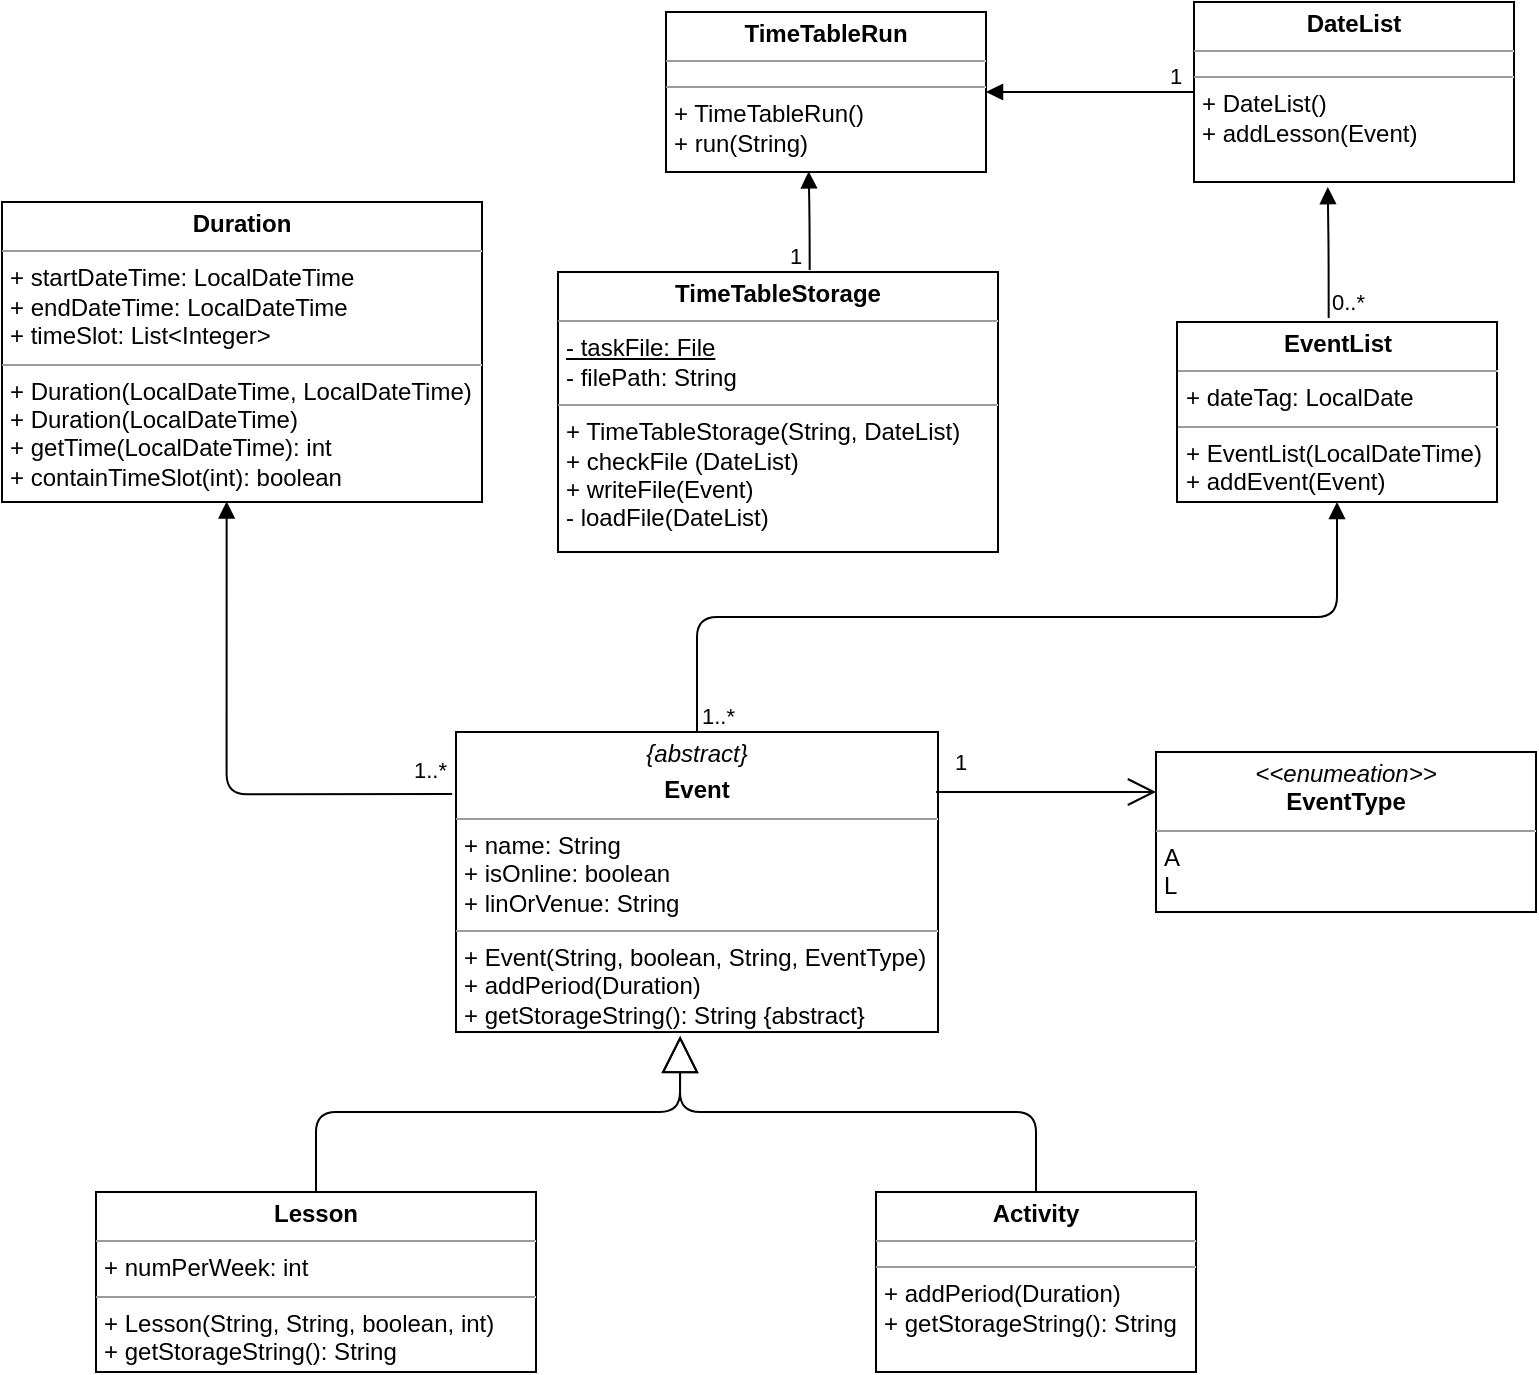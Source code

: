<mxfile version="13.9.2" type="github">
  <diagram id="9XVD74r8yh5lQiLcjH_A" name="Page-1">
    <mxGraphModel dx="1102" dy="557" grid="0" gridSize="10" guides="1" tooltips="1" connect="1" arrows="1" fold="1" page="0" pageScale="1" pageWidth="827" pageHeight="1169" math="0" shadow="0">
      <root>
        <mxCell id="0" />
        <mxCell id="1" parent="0" />
        <mxCell id="D09W5iZ9T6riWIHngCiJ-5" value="&lt;p style=&quot;margin: 0px ; margin-top: 4px ; text-align: center&quot;&gt;&lt;i&gt;{abstract}&lt;/i&gt;&lt;/p&gt;&lt;p style=&quot;margin: 0px ; margin-top: 4px ; text-align: center&quot;&gt;&lt;b&gt;Event&lt;/b&gt;&lt;/p&gt;&lt;hr size=&quot;1&quot;&gt;&lt;p style=&quot;margin: 0px ; margin-left: 4px&quot;&gt;+ name: String&lt;br&gt;+ isOnline: boolean&lt;/p&gt;&lt;p style=&quot;margin: 0px ; margin-left: 4px&quot;&gt;+ linOrVenue: String&lt;/p&gt;&lt;hr size=&quot;1&quot;&gt;&lt;p style=&quot;margin: 0px ; margin-left: 4px&quot;&gt;+ Event(String, boolean, String, EventType)&lt;br&gt;+ addPeriod(Duration)&lt;/p&gt;&lt;p style=&quot;margin: 0px ; margin-left: 4px&quot;&gt;+ getStorageString(): String&amp;nbsp;{abstract}&lt;/p&gt;" style="verticalAlign=top;align=left;overflow=fill;fontSize=12;fontFamily=Helvetica;html=1;" parent="1" vertex="1">
          <mxGeometry x="267" y="525" width="241" height="150" as="geometry" />
        </mxCell>
        <mxCell id="D09W5iZ9T6riWIHngCiJ-6" value="Extends" style="endArrow=block;endSize=16;endFill=0;entryX=0.465;entryY=1.013;entryDx=0;entryDy=0;entryPerimeter=0;html=1;fontColor=#FFFFFF;exitX=0.5;exitY=0;exitDx=0;exitDy=0;" parent="1" source="D09W5iZ9T6riWIHngCiJ-22" target="D09W5iZ9T6riWIHngCiJ-5" edge="1">
          <mxGeometry x="0.707" y="-30" width="160" relative="1" as="geometry">
            <mxPoint x="277" y="755" as="sourcePoint" />
            <mxPoint x="447" y="755" as="targetPoint" />
            <Array as="points">
              <mxPoint x="197" y="715" />
              <mxPoint x="379" y="715" />
            </Array>
            <mxPoint x="-30" y="30" as="offset" />
          </mxGeometry>
        </mxCell>
        <mxCell id="D09W5iZ9T6riWIHngCiJ-21" value="Extends" style="endArrow=block;endSize=16;endFill=0;entryX=0.465;entryY=1.013;entryDx=0;entryDy=0;entryPerimeter=0;html=1;fontColor=#FFFFFF;exitX=0.5;exitY=0;exitDx=0;exitDy=0;" parent="1" source="D09W5iZ9T6riWIHngCiJ-38" edge="1">
          <mxGeometry x="0.703" y="26" width="160" relative="1" as="geometry">
            <mxPoint x="557.32" y="754.56" as="sourcePoint" />
            <mxPoint x="379.065" y="677" as="targetPoint" />
            <Array as="points">
              <mxPoint x="557" y="715" />
              <mxPoint x="379" y="715" />
            </Array>
            <mxPoint x="26" y="26" as="offset" />
          </mxGeometry>
        </mxCell>
        <mxCell id="D09W5iZ9T6riWIHngCiJ-22" value="&lt;p style=&quot;margin: 0px ; margin-top: 4px ; text-align: center&quot;&gt;&lt;b&gt;Lesson&lt;/b&gt;&lt;/p&gt;&lt;hr size=&quot;1&quot;&gt;&lt;p style=&quot;margin: 0px ; margin-left: 4px&quot;&gt;+ numPerWeek: int&lt;/p&gt;&lt;hr size=&quot;1&quot;&gt;&lt;p style=&quot;margin: 0px ; margin-left: 4px&quot;&gt;+ Lesson(String, String, boolean, int)&lt;/p&gt;&lt;p style=&quot;margin: 0px ; margin-left: 4px&quot;&gt;+ getStorageString(): String&lt;/p&gt;" style="verticalAlign=top;align=left;overflow=fill;fontSize=12;fontFamily=Helvetica;html=1;" parent="1" vertex="1">
          <mxGeometry x="87" y="755" width="220" height="90" as="geometry" />
        </mxCell>
        <mxCell id="D09W5iZ9T6riWIHngCiJ-38" value="&lt;p style=&quot;margin: 0px ; margin-top: 4px ; text-align: center&quot;&gt;&lt;b&gt;Activity&lt;/b&gt;&lt;/p&gt;&lt;hr size=&quot;1&quot;&gt;&lt;p style=&quot;margin: 0px 0px 0px 4px ; line-height: 0%&quot;&gt;&lt;br&gt;&lt;/p&gt;&lt;hr size=&quot;1&quot;&gt;&lt;p style=&quot;margin: 0px ; margin-left: 4px&quot;&gt;+ addPeriod(Duration)&lt;/p&gt;&lt;p style=&quot;margin: 0px ; margin-left: 4px&quot;&gt;+ getStorageString(): String&lt;/p&gt;" style="verticalAlign=top;align=left;overflow=fill;fontSize=12;fontFamily=Helvetica;html=1;strokeColor=#000000;" parent="1" vertex="1">
          <mxGeometry x="477" y="755" width="160" height="90" as="geometry" />
        </mxCell>
        <mxCell id="D09W5iZ9T6riWIHngCiJ-39" value="&lt;p style=&quot;margin: 0px ; margin-top: 4px ; text-align: center&quot;&gt;&lt;i&gt;&amp;lt;&amp;lt;enumeation&amp;gt;&amp;gt;&lt;/i&gt;&lt;br&gt;&lt;b&gt;EventType&lt;/b&gt;&lt;/p&gt;&lt;hr size=&quot;1&quot;&gt;&lt;p style=&quot;margin: 0px ; margin-left: 4px&quot;&gt;A&lt;br&gt;L&lt;/p&gt;" style="verticalAlign=top;align=left;overflow=fill;fontSize=12;fontFamily=Helvetica;html=1;strokeColor=#000000;" parent="1" vertex="1">
          <mxGeometry x="617" y="535" width="190" height="80" as="geometry" />
        </mxCell>
        <mxCell id="D09W5iZ9T6riWIHngCiJ-40" value="1" style="endArrow=open;endSize=12;html=1;fontColor=#050001;exitX=0.996;exitY=0.2;exitDx=0;exitDy=0;exitPerimeter=0;entryX=0;entryY=0.25;entryDx=0;entryDy=0;" parent="1" source="D09W5iZ9T6riWIHngCiJ-5" target="D09W5iZ9T6riWIHngCiJ-39" edge="1">
          <mxGeometry x="-0.782" y="15" width="160" relative="1" as="geometry">
            <mxPoint x="477" y="574.5" as="sourcePoint" />
            <mxPoint x="637" y="574.5" as="targetPoint" />
            <mxPoint as="offset" />
          </mxGeometry>
        </mxCell>
        <mxCell id="D09W5iZ9T6riWIHngCiJ-41" value="&lt;p style=&quot;margin: 0px ; margin-top: 4px ; text-align: center&quot;&gt;&lt;b&gt;Duration&lt;/b&gt;&lt;/p&gt;&lt;hr size=&quot;1&quot;&gt;&lt;p style=&quot;margin: 0px ; margin-left: 4px&quot;&gt;+ startDateTime: LocalDateTime&lt;/p&gt;&lt;p style=&quot;margin: 0px ; margin-left: 4px&quot;&gt;+ endDateTime: LocalDateTime&lt;/p&gt;&lt;p style=&quot;margin: 0px ; margin-left: 4px&quot;&gt;+ timeSlot: List&amp;lt;Integer&amp;gt;&lt;/p&gt;&lt;hr size=&quot;1&quot;&gt;&lt;p style=&quot;margin: 0px ; margin-left: 4px&quot;&gt;+ Duration(LocalDateTime, LocalDateTime)&lt;/p&gt;&lt;p style=&quot;margin: 0px ; margin-left: 4px&quot;&gt;+ Duration(LocalDateTime)&lt;/p&gt;&lt;p style=&quot;margin: 0px ; margin-left: 4px&quot;&gt;+ getTime(LocalDateTime): int&lt;/p&gt;&lt;p style=&quot;margin: 0px ; margin-left: 4px&quot;&gt;+ containTimeSlot(int): boolean&lt;/p&gt;" style="verticalAlign=top;align=left;overflow=fill;fontSize=12;fontFamily=Helvetica;html=1;strokeColor=#000000;" parent="1" vertex="1">
          <mxGeometry x="40" y="260" width="240" height="150" as="geometry" />
        </mxCell>
        <mxCell id="D09W5iZ9T6riWIHngCiJ-45" value="" style="endArrow=block;endFill=1;html=1;edgeStyle=orthogonalEdgeStyle;align=left;verticalAlign=top;fontColor=#050001;entryX=0.468;entryY=0.998;entryDx=0;entryDy=0;entryPerimeter=0;exitX=-0.008;exitY=0.207;exitDx=0;exitDy=0;exitPerimeter=0;" parent="1" source="D09W5iZ9T6riWIHngCiJ-5" target="D09W5iZ9T6riWIHngCiJ-41" edge="1">
          <mxGeometry x="-1" relative="1" as="geometry">
            <mxPoint x="197" y="465" as="sourcePoint" />
            <mxPoint x="37" y="465" as="targetPoint" />
            <Array as="points">
              <mxPoint x="152" y="556" />
            </Array>
          </mxGeometry>
        </mxCell>
        <mxCell id="D09W5iZ9T6riWIHngCiJ-46" value="1..*" style="edgeLabel;resizable=0;html=1;align=left;verticalAlign=bottom;" parent="D09W5iZ9T6riWIHngCiJ-45" connectable="0" vertex="1">
          <mxGeometry x="-1" relative="1" as="geometry">
            <mxPoint x="-21.07" y="-4.05" as="offset" />
          </mxGeometry>
        </mxCell>
        <mxCell id="D09W5iZ9T6riWIHngCiJ-51" value="&lt;p style=&quot;margin: 0px ; margin-top: 4px ; text-align: center&quot;&gt;&lt;b&gt;EventList&lt;/b&gt;&lt;/p&gt;&lt;hr size=&quot;1&quot;&gt;&lt;p style=&quot;margin: 0px ; margin-left: 4px&quot;&gt;+ dateTag: LocalDate&lt;/p&gt;&lt;hr size=&quot;1&quot;&gt;&lt;p style=&quot;margin: 0px ; margin-left: 4px&quot;&gt;+ EventList(LocalDateTime)&lt;/p&gt;&lt;p style=&quot;margin: 0px ; margin-left: 4px&quot;&gt;+ addEvent(Event)&lt;/p&gt;" style="verticalAlign=top;align=left;overflow=fill;fontSize=12;fontFamily=Helvetica;html=1;strokeColor=#000000;" parent="1" vertex="1">
          <mxGeometry x="627.5" y="320" width="160" height="90" as="geometry" />
        </mxCell>
        <mxCell id="D09W5iZ9T6riWIHngCiJ-52" value="" style="endArrow=block;endFill=1;html=1;edgeStyle=orthogonalEdgeStyle;align=left;verticalAlign=top;fontColor=#050001;entryX=0.5;entryY=1;entryDx=0;entryDy=0;exitX=0.5;exitY=0;exitDx=0;exitDy=0;" parent="1" source="D09W5iZ9T6riWIHngCiJ-5" target="D09W5iZ9T6riWIHngCiJ-51" edge="1">
          <mxGeometry x="-1" relative="1" as="geometry">
            <mxPoint x="307" y="505" as="sourcePoint" />
            <mxPoint x="467" y="505" as="targetPoint" />
          </mxGeometry>
        </mxCell>
        <mxCell id="D09W5iZ9T6riWIHngCiJ-53" value="1..*" style="edgeLabel;resizable=0;html=1;align=left;verticalAlign=bottom;" parent="D09W5iZ9T6riWIHngCiJ-52" connectable="0" vertex="1">
          <mxGeometry x="-1" relative="1" as="geometry" />
        </mxCell>
        <mxCell id="D09W5iZ9T6riWIHngCiJ-55" value="&lt;p style=&quot;margin: 0px ; margin-top: 4px ; text-align: center&quot;&gt;&lt;b&gt;DateList&lt;/b&gt;&lt;/p&gt;&lt;hr size=&quot;1&quot;&gt;&lt;p style=&quot;margin: 0px 0px 0px 4px ; line-height: 0% ; font-size: 1px&quot;&gt;&lt;br&gt;&lt;/p&gt;&lt;hr size=&quot;1&quot;&gt;&lt;p style=&quot;margin: 0px ; margin-left: 4px&quot;&gt;+ DateList()&lt;/p&gt;&lt;p style=&quot;margin: 0px ; margin-left: 4px&quot;&gt;+ addLesson(Event)&lt;/p&gt;" style="verticalAlign=top;align=left;overflow=fill;fontSize=12;fontFamily=Helvetica;html=1;strokeColor=#000000;" parent="1" vertex="1">
          <mxGeometry x="636" y="160" width="160" height="90" as="geometry" />
        </mxCell>
        <mxCell id="D09W5iZ9T6riWIHngCiJ-58" value="&lt;span style=&quot;color: rgba(0 , 0 , 0 , 0) ; font-family: monospace ; font-size: 0px&quot;&gt;%3CmxGraphModel%3E%3Croot%3E%3CmxCell%20id%3D%220%22%2F%3E%3CmxCell%20id%3D%221%22%20parent%3D%220%22%2F%3E%3CmxCell%20id%3D%222%22%20value%3D%22%22%20style%3D%22endArrow%3Dblock%3BendFill%3D1%3Bhtml%3D1%3BedgeStyle%3DorthogonalEdgeStyle%3Balign%3Dleft%3BverticalAlign%3Dtop%3BfontColor%3D%23050001%3BentryX%3D0.5%3BentryY%3D1%3BentryDx%3D0%3BentryDy%3D0%3BexitX%3D0.5%3BexitY%3D0%3BexitDx%3D0%3BexitDy%3D0%3B%22%20edge%3D%221%22%20parent%3D%221%22%3E%3CmxGeometry%20x%3D%22-1%22%20relative%3D%221%22%20as%3D%22geometry%22%3E%3CmxPoint%20x%3D%22265.5%22%20y%3D%22525%22%20as%3D%22sourcePoint%22%2F%3E%3CmxPoint%20x%3D%22265%22%20y%3D%22415%22%20as%3D%22targetPoint%22%2F%3E%3C%2FmxGeometry%3E%3C%2FmxCell%3E%3CmxCell%20id%3D%223%22%20value%3D%221..*%22%20style%3D%22edgeLabel%3Bresizable%3D0%3Bhtml%3D1%3Balign%3Dleft%3BverticalAlign%3Dbottom%3B%22%20connectable%3D%220%22%20vertex%3D%221%22%20parent%3D%222%22%3E%3CmxGeometry%20x%3D%22-1%22%20relative%3D%221%22%20as%3D%22geometry%22%2F%3E%3C%2FmxCell%3E%3C%2Froot%3E%3C%2FmxGraphModel%3E&lt;/span&gt;" style="text;html=1;align=center;verticalAlign=middle;resizable=0;points=[];autosize=1;fontColor=#050001;" parent="1" vertex="1">
          <mxGeometry x="732" y="230" width="20" height="20" as="geometry" />
        </mxCell>
        <mxCell id="D09W5iZ9T6riWIHngCiJ-59" value="" style="endArrow=block;endFill=1;html=1;edgeStyle=orthogonalEdgeStyle;align=left;verticalAlign=top;fontColor=#050001;entryX=0.418;entryY=1.028;entryDx=0;entryDy=0;exitX=0.474;exitY=-0.022;exitDx=0;exitDy=0;exitPerimeter=0;entryPerimeter=0;" parent="1" source="D09W5iZ9T6riWIHngCiJ-51" target="D09W5iZ9T6riWIHngCiJ-55" edge="1">
          <mxGeometry x="-1" relative="1" as="geometry">
            <mxPoint x="702" y="295" as="sourcePoint" />
            <mxPoint x="702" y="190" as="targetPoint" />
          </mxGeometry>
        </mxCell>
        <mxCell id="D09W5iZ9T6riWIHngCiJ-60" value="0..*" style="edgeLabel;resizable=0;html=1;align=left;verticalAlign=bottom;" parent="D09W5iZ9T6riWIHngCiJ-59" connectable="0" vertex="1">
          <mxGeometry x="-1" relative="1" as="geometry" />
        </mxCell>
        <mxCell id="D09W5iZ9T6riWIHngCiJ-61" value="&lt;p style=&quot;margin: 0px ; margin-top: 4px ; text-align: center&quot;&gt;&lt;b&gt;TimeTableRun&lt;/b&gt;&lt;/p&gt;&lt;hr size=&quot;1&quot;&gt;&lt;p style=&quot;margin: 0px 0px 0px 4px ; line-height: 0%&quot;&gt;&lt;br&gt;&lt;/p&gt;&lt;hr size=&quot;1&quot;&gt;&lt;p style=&quot;margin: 0px ; margin-left: 4px&quot;&gt;+ TimeTableRun()&lt;/p&gt;&lt;p style=&quot;margin: 0px ; margin-left: 4px&quot;&gt;+ run(String)&lt;/p&gt;" style="verticalAlign=top;align=left;overflow=fill;fontSize=12;fontFamily=Helvetica;html=1;strokeColor=#000000;" parent="1" vertex="1">
          <mxGeometry x="372" y="165" width="160" height="80" as="geometry" />
        </mxCell>
        <mxCell id="D09W5iZ9T6riWIHngCiJ-62" value="" style="endArrow=block;endFill=1;html=1;edgeStyle=orthogonalEdgeStyle;align=left;verticalAlign=top;fontColor=#050001;entryX=1;entryY=0.5;entryDx=0;entryDy=0;exitX=0;exitY=0.5;exitDx=0;exitDy=0;" parent="1" source="D09W5iZ9T6riWIHngCiJ-55" target="D09W5iZ9T6riWIHngCiJ-61" edge="1">
          <mxGeometry x="-1" relative="1" as="geometry">
            <mxPoint x="492" y="375" as="sourcePoint" />
            <mxPoint x="492" y="270" as="targetPoint" />
          </mxGeometry>
        </mxCell>
        <mxCell id="D09W5iZ9T6riWIHngCiJ-63" value="1" style="edgeLabel;resizable=0;html=1;align=left;verticalAlign=bottom;" parent="D09W5iZ9T6riWIHngCiJ-62" connectable="0" vertex="1">
          <mxGeometry x="-1" relative="1" as="geometry">
            <mxPoint x="-14" as="offset" />
          </mxGeometry>
        </mxCell>
        <mxCell id="D09W5iZ9T6riWIHngCiJ-64" value="&lt;p style=&quot;margin: 0px ; margin-top: 4px ; text-align: center&quot;&gt;&lt;b&gt;TimeTableStorage&lt;/b&gt;&lt;/p&gt;&lt;hr size=&quot;1&quot;&gt;&lt;p style=&quot;margin: 0px ; margin-left: 4px&quot;&gt;&lt;u&gt;- taskFile: File&lt;/u&gt;&lt;/p&gt;&lt;p style=&quot;margin: 0px ; margin-left: 4px&quot;&gt;- filePath: String&lt;/p&gt;&lt;hr size=&quot;1&quot;&gt;&lt;p style=&quot;margin: 0px ; margin-left: 4px&quot;&gt;+ TimeTableStorage(String, DateList)&lt;/p&gt;&lt;p style=&quot;margin: 0px ; margin-left: 4px&quot;&gt;+ checkFile (DateList)&lt;/p&gt;&lt;p style=&quot;margin: 0px ; margin-left: 4px&quot;&gt;+ writeFile(Event)&lt;/p&gt;&lt;p style=&quot;margin: 0px ; margin-left: 4px&quot;&gt;- loadFile(DateList)&lt;/p&gt;" style="verticalAlign=top;align=left;overflow=fill;fontSize=12;fontFamily=Helvetica;html=1;strokeColor=#000000;" parent="1" vertex="1">
          <mxGeometry x="318" y="295" width="220" height="140" as="geometry" />
        </mxCell>
        <mxCell id="D09W5iZ9T6riWIHngCiJ-65" value="" style="endArrow=block;endFill=1;html=1;edgeStyle=orthogonalEdgeStyle;align=left;verticalAlign=top;fontColor=#050001;entryX=0.446;entryY=0.996;entryDx=0;entryDy=0;exitX=0.572;exitY=-0.007;exitDx=0;exitDy=0;entryPerimeter=0;exitPerimeter=0;" parent="1" source="D09W5iZ9T6riWIHngCiJ-64" target="D09W5iZ9T6riWIHngCiJ-61" edge="1">
          <mxGeometry x="-1" relative="1" as="geometry">
            <mxPoint x="596" y="270" as="sourcePoint" />
            <mxPoint x="492" y="270" as="targetPoint" />
          </mxGeometry>
        </mxCell>
        <mxCell id="D09W5iZ9T6riWIHngCiJ-66" value="1" style="edgeLabel;resizable=0;html=1;align=left;verticalAlign=bottom;" parent="D09W5iZ9T6riWIHngCiJ-65" connectable="0" vertex="1">
          <mxGeometry x="-1" relative="1" as="geometry">
            <mxPoint x="-11.84" y="0.98" as="offset" />
          </mxGeometry>
        </mxCell>
      </root>
    </mxGraphModel>
  </diagram>
</mxfile>
